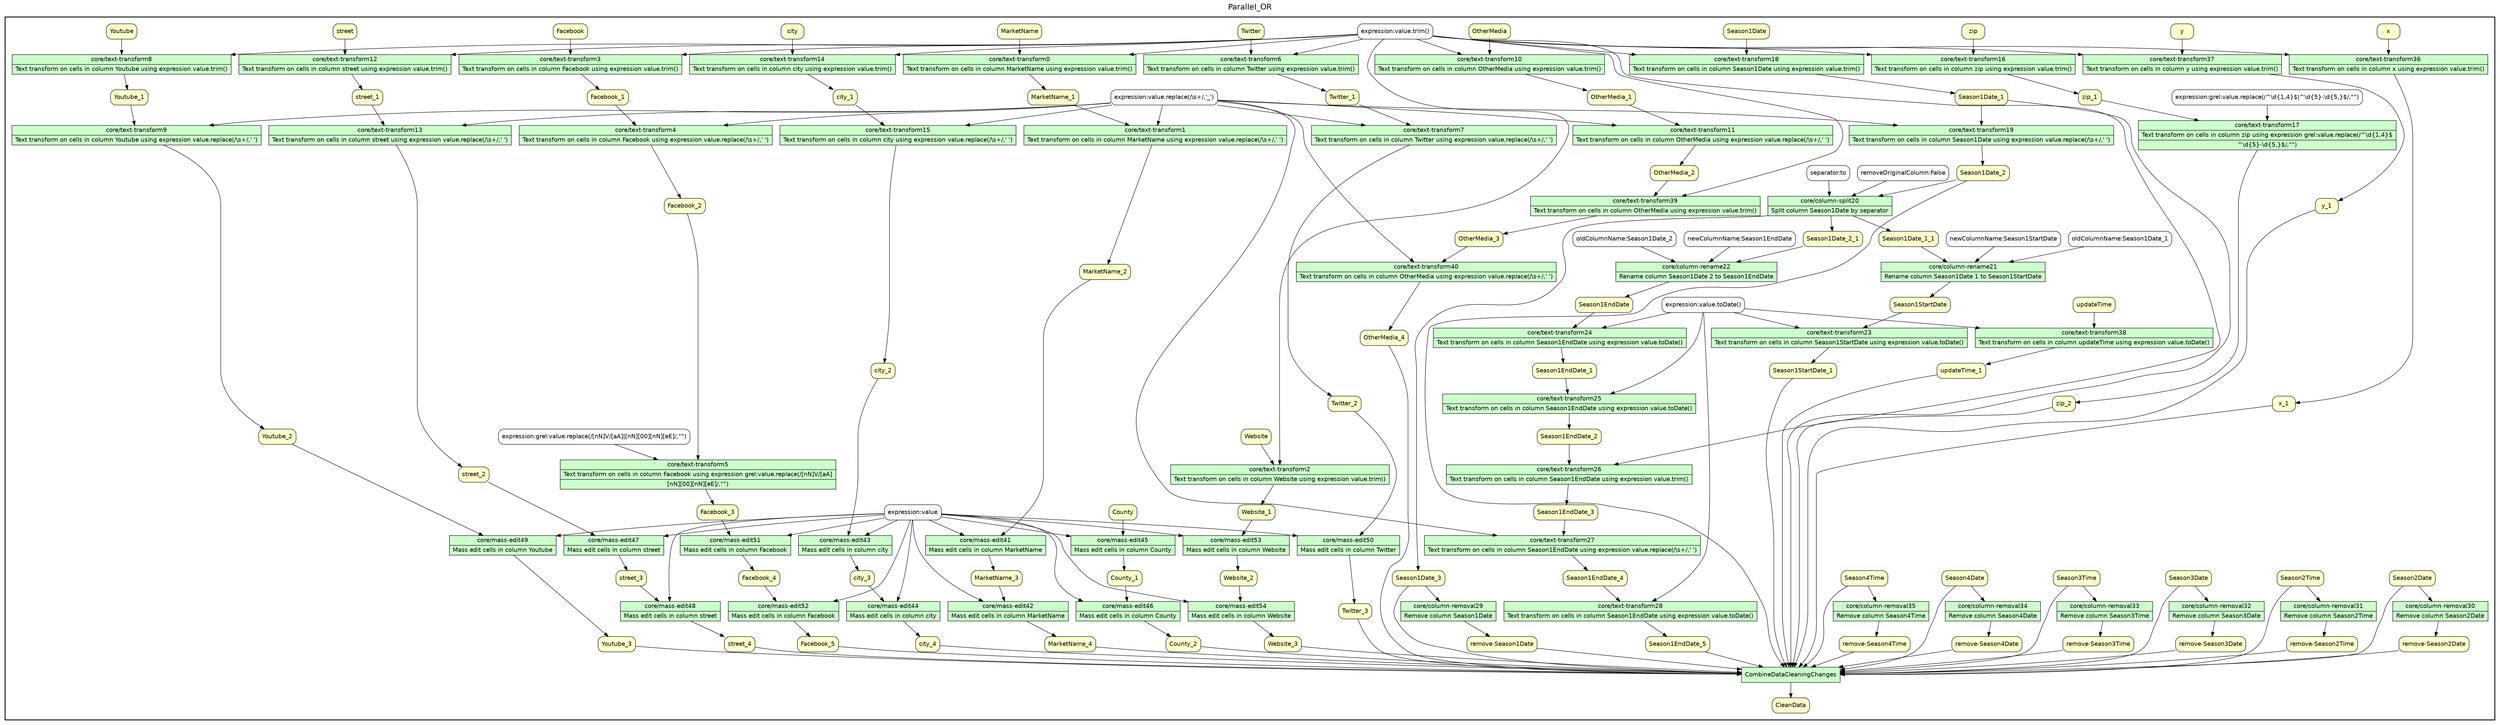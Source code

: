 
/* Start of top-level graph */
digraph Workflow {
rankdir=TB

/* Title for graph */
fontname=Helvetica; fontsize=18; labelloc=t
label=Parallel_OR

/* Start of double cluster for drawing box around nodes in workflow */
subgraph cluster_workflow_box_outer { label=""; color=black; penwidth=2
subgraph cluster_workflow_box_inner { label=""; penwidth=0

/* Style for nodes representing atomic programs in workflow */
node[shape=box style=filled fillcolor="#CCFFCC" peripheries=1 fontname=Helvetica]

/* Nodes representing atomic programs in workflow */
"core/text-transform0" [shape=record rankdir=LR label="{<f0> core/text-transform0 |<f1> Text transform on cells in column MarketName using expression value.trim()}"];
"core/text-transform1" [shape=record rankdir=LR label="{<f0> core/text-transform1 |<f1> Text transform on cells in column MarketName using expression value.replace(/\\s+/,' ')}"];
"core/text-transform2" [shape=record rankdir=LR label="{<f0> core/text-transform2 |<f1> Text transform on cells in column Website using expression value.trim()}"];
"core/text-transform3" [shape=record rankdir=LR label="{<f0> core/text-transform3 |<f1> Text transform on cells in column Facebook using expression value.trim()}"];
"core/text-transform4" [shape=record rankdir=LR label="{<f0> core/text-transform4 |<f1> Text transform on cells in column Facebook using expression value.replace(/\\s+/,' ')}"];
"core/text-transform5" [shape=record rankdir=LR label="{<f0> core/text-transform5 |<f1> Text transform on cells in column Facebook using expression grel\:value.replace(/[nN]V/[aA]|[nN][00][nN][eE]/,\"\")}"];
"core/text-transform6" [shape=record rankdir=LR label="{<f0> core/text-transform6 |<f1> Text transform on cells in column Twitter using expression value.trim()}"];
"core/text-transform7" [shape=record rankdir=LR label="{<f0> core/text-transform7 |<f1> Text transform on cells in column Twitter using expression value.replace(/\\s+/,' ')}"];
"core/text-transform8" [shape=record rankdir=LR label="{<f0> core/text-transform8 |<f1> Text transform on cells in column Youtube using expression value.trim()}"];
"core/text-transform9" [shape=record rankdir=LR label="{<f0> core/text-transform9 |<f1> Text transform on cells in column Youtube using expression value.replace(/\\s+/,' ')}"];
"core/text-transform10" [shape=record rankdir=LR label="{<f0> core/text-transform10 |<f1> Text transform on cells in column OtherMedia using expression value.trim()}"];
"core/text-transform11" [shape=record rankdir=LR label="{<f0> core/text-transform11 |<f1> Text transform on cells in column OtherMedia using expression value.replace(/\\s+/,' ')}"];
"core/text-transform12" [shape=record rankdir=LR label="{<f0> core/text-transform12 |<f1> Text transform on cells in column street using expression value.trim()}"];
"core/text-transform13" [shape=record rankdir=LR label="{<f0> core/text-transform13 |<f1> Text transform on cells in column street using expression value.replace(/\\s+/,' ')}"];
"core/text-transform14" [shape=record rankdir=LR label="{<f0> core/text-transform14 |<f1> Text transform on cells in column city using expression value.trim()}"];
"core/text-transform15" [shape=record rankdir=LR label="{<f0> core/text-transform15 |<f1> Text transform on cells in column city using expression value.replace(/\\s+/,' ')}"];
"core/text-transform16" [shape=record rankdir=LR label="{<f0> core/text-transform16 |<f1> Text transform on cells in column zip using expression value.trim()}"];
"core/text-transform17" [shape=record rankdir=LR label="{<f0> core/text-transform17 |<f1> Text transform on cells in column zip using expression grel\:value.replace(/^\\d\{1,4\}$|^\\d\{5\}-\\d\{5,\}$/,\"\")}"];
"core/text-transform18" [shape=record rankdir=LR label="{<f0> core/text-transform18 |<f1> Text transform on cells in column Season1Date using expression value.trim()}"];
"core/text-transform19" [shape=record rankdir=LR label="{<f0> core/text-transform19 |<f1> Text transform on cells in column Season1Date using expression value.replace(/\\s+/,' ')}"];
"core/column-split20" [shape=record rankdir=LR label="{<f0> core/column-split20 |<f1> Split column Season1Date by separator}"];
"core/column-rename21" [shape=record rankdir=LR label="{<f0> core/column-rename21 |<f1> Rename column Season1Date 1 to Season1StartDate}"];
"core/column-rename22" [shape=record rankdir=LR label="{<f0> core/column-rename22 |<f1> Rename column Season1Date 2 to Season1EndDate}"];
"core/text-transform23" [shape=record rankdir=LR label="{<f0> core/text-transform23 |<f1> Text transform on cells in column Season1StartDate using expression value.toDate()}"];
"core/text-transform24" [shape=record rankdir=LR label="{<f0> core/text-transform24 |<f1> Text transform on cells in column Season1EndDate using expression value.toDate()}"];
"core/text-transform25" [shape=record rankdir=LR label="{<f0> core/text-transform25 |<f1> Text transform on cells in column Season1EndDate using expression value.toDate()}"];
"core/text-transform26" [shape=record rankdir=LR label="{<f0> core/text-transform26 |<f1> Text transform on cells in column Season1EndDate using expression value.trim()}"];
"core/text-transform27" [shape=record rankdir=LR label="{<f0> core/text-transform27 |<f1> Text transform on cells in column Season1EndDate using expression value.replace(/\\s+/,' ')}"];
"core/text-transform28" [shape=record rankdir=LR label="{<f0> core/text-transform28 |<f1> Text transform on cells in column Season1EndDate using expression value.toDate()}"];
"core/column-removal29" [shape=record rankdir=LR label="{<f0> core/column-removal29 |<f1> Remove column Season1Date}"];
"core/column-removal30" [shape=record rankdir=LR label="{<f0> core/column-removal30 |<f1> Remove column Season2Date}"];
"core/column-removal31" [shape=record rankdir=LR label="{<f0> core/column-removal31 |<f1> Remove column Season2Time}"];
"core/column-removal32" [shape=record rankdir=LR label="{<f0> core/column-removal32 |<f1> Remove column Season3Date}"];
"core/column-removal33" [shape=record rankdir=LR label="{<f0> core/column-removal33 |<f1> Remove column Season3Time}"];
"core/column-removal34" [shape=record rankdir=LR label="{<f0> core/column-removal34 |<f1> Remove column Season4Date}"];
"core/column-removal35" [shape=record rankdir=LR label="{<f0> core/column-removal35 |<f1> Remove column Season4Time}"];
"core/text-transform36" [shape=record rankdir=LR label="{<f0> core/text-transform36 |<f1> Text transform on cells in column x using expression value.trim()}"];
"core/text-transform37" [shape=record rankdir=LR label="{<f0> core/text-transform37 |<f1> Text transform on cells in column y using expression value.trim()}"];
"core/text-transform38" [shape=record rankdir=LR label="{<f0> core/text-transform38 |<f1> Text transform on cells in column updateTime using expression value.toDate()}"];
"core/text-transform39" [shape=record rankdir=LR label="{<f0> core/text-transform39 |<f1> Text transform on cells in column OtherMedia using expression value.trim()}"];
"core/text-transform40" [shape=record rankdir=LR label="{<f0> core/text-transform40 |<f1> Text transform on cells in column OtherMedia using expression value.replace(/\\s+/,' ')}"];
"core/mass-edit41" [shape=record rankdir=LR label="{<f0> core/mass-edit41 |<f1> Mass edit cells in column MarketName}"];
"core/mass-edit42" [shape=record rankdir=LR label="{<f0> core/mass-edit42 |<f1> Mass edit cells in column MarketName}"];
"core/mass-edit43" [shape=record rankdir=LR label="{<f0> core/mass-edit43 |<f1> Mass edit cells in column city}"];
"core/mass-edit44" [shape=record rankdir=LR label="{<f0> core/mass-edit44 |<f1> Mass edit cells in column city}"];
"core/mass-edit45" [shape=record rankdir=LR label="{<f0> core/mass-edit45 |<f1> Mass edit cells in column County}"];
"core/mass-edit46" [shape=record rankdir=LR label="{<f0> core/mass-edit46 |<f1> Mass edit cells in column County}"];
"core/mass-edit47" [shape=record rankdir=LR label="{<f0> core/mass-edit47 |<f1> Mass edit cells in column street}"];
"core/mass-edit48" [shape=record rankdir=LR label="{<f0> core/mass-edit48 |<f1> Mass edit cells in column street}"];
"core/mass-edit49" [shape=record rankdir=LR label="{<f0> core/mass-edit49 |<f1> Mass edit cells in column Youtube}"];
"core/mass-edit50" [shape=record rankdir=LR label="{<f0> core/mass-edit50 |<f1> Mass edit cells in column Twitter}"];
"core/mass-edit51" [shape=record rankdir=LR label="{<f0> core/mass-edit51 |<f1> Mass edit cells in column Facebook}"];
"core/mass-edit52" [shape=record rankdir=LR label="{<f0> core/mass-edit52 |<f1> Mass edit cells in column Facebook}"];
"core/mass-edit53" [shape=record rankdir=LR label="{<f0> core/mass-edit53 |<f1> Mass edit cells in column Website}"];
"core/mass-edit54" [shape=record rankdir=LR label="{<f0> core/mass-edit54 |<f1> Mass edit cells in column Website}"];
CombineDataCleaningChanges

/* Style for nodes representing non-parameter data channels in workflow */
node[shape=box style="rounded,filled" fillcolor="#FFFFCC" peripheries=1 fontname=Helvetica]

/* Nodes for non-parameter data channels in workflow */
CleanData
MarketName
MarketName_1
Website
Facebook
Facebook_1
Facebook_2
Twitter
Twitter_1
Youtube
Youtube_1
OtherMedia
OtherMedia_1
street
street_1
city
city_1
zip
zip_1
Season1Date
Season1Date_1
Season1Date_2
Season1Date_1_1
Season1Date_2_1
Season1StartDate
Season1EndDate
Season1EndDate_1
Season1EndDate_2
Season1EndDate_3
Season1EndDate_4
Season1Date_3
Season2Date
Season2Time
Season3Date
Season3Time
Season4Date
Season4Time
x
y
updateTime
OtherMedia_2
OtherMedia_3
MarketName_2
MarketName_3
city_2
city_3
County
County_1
street_2
street_3
Youtube_2
Twitter_2
Facebook_3
Facebook_4
Website_1
Website_2
MarketName_4
Website_3
Facebook_5
Twitter_3
Youtube_3
OtherMedia_4
street_4
city_4
zip_2
Season1StartDate_1
Season1EndDate_5
"remove-Season1Date"
"remove-Season2Date"
"remove-Season2Time"
"remove-Season3Date"
"remove-Season3Time"
"remove-Season4Date"
"remove-Season4Time"
x_1
y_1
updateTime_1
County_2

/* Style for nodes representing parameter channels in workflow */
node[shape=box style="rounded,filled" fillcolor="#FCFCFC" peripheries=1 fontname=Helvetica]

/* Nodes representing parameter channels in workflow */
"expression:value.trim()"
"expression:value.replace(/\\s+/,'_')"
"expression:grel:value.replace(/[nN]V/[aA]|[nN][00][nN][eE]/,\"\")"
"expression:grel:value.replace(/^\\d{1,4}$|^\\d{5}-\\d{5,}$/,\"\")"
"removeOriginalColumn:False"
"separator:to"
"oldColumnName:Season1Date_1"
"newColumnName:Season1StartDate"
"oldColumnName:Season1Date_2"
"newColumnName:Season1EndDate"
"expression:value.toDate()"
"expression:value"

/* Edges representing connections between programs and channels */
"core/text-transform0" -> MarketName_1
"expression:value.trim()" -> "core/text-transform0"
MarketName -> "core/text-transform0"
"core/text-transform1" -> MarketName_2
"expression:value.replace(/\\s+/,'_')" -> "core/text-transform1"
MarketName_1 -> "core/text-transform1"
"core/text-transform2" -> Website_1
"expression:value.trim()" -> "core/text-transform2"
Website -> "core/text-transform2"
"core/text-transform3" -> Facebook_1
"expression:value.trim()" -> "core/text-transform3"
Facebook -> "core/text-transform3"
"core/text-transform4" -> Facebook_2
"expression:value.replace(/\\s+/,'_')" -> "core/text-transform4"
Facebook_1 -> "core/text-transform4"
"core/text-transform5" -> Facebook_3
"expression:grel:value.replace(/[nN]V/[aA]|[nN][00][nN][eE]/,\"\")" -> "core/text-transform5"
Facebook_2 -> "core/text-transform5"
"core/text-transform6" -> Twitter_1
"expression:value.trim()" -> "core/text-transform6"
Twitter -> "core/text-transform6"
"core/text-transform7" -> Twitter_2
"expression:value.replace(/\\s+/,'_')" -> "core/text-transform7"
Twitter_1 -> "core/text-transform7"
"core/text-transform8" -> Youtube_1
"expression:value.trim()" -> "core/text-transform8"
Youtube -> "core/text-transform8"
"core/text-transform9" -> Youtube_2
"expression:value.replace(/\\s+/,'_')" -> "core/text-transform9"
Youtube_1 -> "core/text-transform9"
"core/text-transform10" -> OtherMedia_1
"expression:value.trim()" -> "core/text-transform10"
OtherMedia -> "core/text-transform10"
"core/text-transform11" -> OtherMedia_2
"expression:value.replace(/\\s+/,'_')" -> "core/text-transform11"
OtherMedia_1 -> "core/text-transform11"
"core/text-transform12" -> street_1
"expression:value.trim()" -> "core/text-transform12"
street -> "core/text-transform12"
"core/text-transform13" -> street_2
"expression:value.replace(/\\s+/,'_')" -> "core/text-transform13"
street_1 -> "core/text-transform13"
"core/text-transform14" -> city_1
"expression:value.trim()" -> "core/text-transform14"
city -> "core/text-transform14"
"core/text-transform15" -> city_2
"expression:value.replace(/\\s+/,'_')" -> "core/text-transform15"
city_1 -> "core/text-transform15"
"core/text-transform16" -> zip_1
"expression:value.trim()" -> "core/text-transform16"
zip -> "core/text-transform16"
"core/text-transform17" -> zip_2
"expression:grel:value.replace(/^\\d{1,4}$|^\\d{5}-\\d{5,}$/,\"\")" -> "core/text-transform17"
zip_1 -> "core/text-transform17"
"core/text-transform18" -> Season1Date_1
"expression:value.trim()" -> "core/text-transform18"
Season1Date -> "core/text-transform18"
"core/text-transform19" -> Season1Date_2
"expression:value.replace(/\\s+/,'_')" -> "core/text-transform19"
Season1Date_1 -> "core/text-transform19"
"core/column-split20" -> Season1Date_3
"core/column-split20" -> Season1Date_1_1
"core/column-split20" -> Season1Date_2_1
"removeOriginalColumn:False" -> "core/column-split20"
"separator:to" -> "core/column-split20"
Season1Date_2 -> "core/column-split20"
"core/column-rename21" -> Season1StartDate
"oldColumnName:Season1Date_1" -> "core/column-rename21"
"newColumnName:Season1StartDate" -> "core/column-rename21"
Season1Date_1_1 -> "core/column-rename21"
"core/column-rename22" -> Season1EndDate
"oldColumnName:Season1Date_2" -> "core/column-rename22"
"newColumnName:Season1EndDate" -> "core/column-rename22"
Season1Date_2_1 -> "core/column-rename22"
"core/text-transform23" -> Season1StartDate_1
"expression:value.toDate()" -> "core/text-transform23"
Season1StartDate -> "core/text-transform23"
"core/text-transform24" -> Season1EndDate_1
"expression:value.toDate()" -> "core/text-transform24"
Season1EndDate -> "core/text-transform24"
"core/text-transform25" -> Season1EndDate_2
"expression:value.toDate()" -> "core/text-transform25"
Season1EndDate_1 -> "core/text-transform25"
"core/text-transform26" -> Season1EndDate_3
"expression:value.trim()" -> "core/text-transform26"
Season1EndDate_2 -> "core/text-transform26"
"core/text-transform27" -> Season1EndDate_4
"expression:value.replace(/\\s+/,'_')" -> "core/text-transform27"
Season1EndDate_3 -> "core/text-transform27"
"core/text-transform28" -> Season1EndDate_5
"expression:value.toDate()" -> "core/text-transform28"
Season1EndDate_4 -> "core/text-transform28"
"core/column-removal29" -> "remove-Season1Date"
Season1Date_3 -> "core/column-removal29"
"core/column-removal30" -> "remove-Season2Date"
Season2Date -> "core/column-removal30"
"core/column-removal31" -> "remove-Season2Time"
Season2Time -> "core/column-removal31"
"core/column-removal32" -> "remove-Season3Date"
Season3Date -> "core/column-removal32"
"core/column-removal33" -> "remove-Season3Time"
Season3Time -> "core/column-removal33"
"core/column-removal34" -> "remove-Season4Date"
Season4Date -> "core/column-removal34"
"core/column-removal35" -> "remove-Season4Time"
Season4Time -> "core/column-removal35"
"core/text-transform36" -> x_1
"expression:value.trim()" -> "core/text-transform36"
x -> "core/text-transform36"
"core/text-transform37" -> y_1
"expression:value.trim()" -> "core/text-transform37"
y -> "core/text-transform37"
"core/text-transform38" -> updateTime_1
"expression:value.toDate()" -> "core/text-transform38"
updateTime -> "core/text-transform38"
"core/text-transform39" -> OtherMedia_3
"expression:value.trim()" -> "core/text-transform39"
OtherMedia_2 -> "core/text-transform39"
"core/text-transform40" -> OtherMedia_4
"expression:value.replace(/\\s+/,'_')" -> "core/text-transform40"
OtherMedia_3 -> "core/text-transform40"
"core/mass-edit41" -> MarketName_3
"expression:value" -> "core/mass-edit41"
MarketName_2 -> "core/mass-edit41"
"core/mass-edit42" -> MarketName_4
"expression:value" -> "core/mass-edit42"
MarketName_3 -> "core/mass-edit42"
"core/mass-edit43" -> city_3
"expression:value" -> "core/mass-edit43"
city_2 -> "core/mass-edit43"
"core/mass-edit44" -> city_4
"expression:value" -> "core/mass-edit44"
city_3 -> "core/mass-edit44"
"core/mass-edit45" -> County_1
"expression:value" -> "core/mass-edit45"
County -> "core/mass-edit45"
"core/mass-edit46" -> County_2
"expression:value" -> "core/mass-edit46"
County_1 -> "core/mass-edit46"
"core/mass-edit47" -> street_3
"expression:value" -> "core/mass-edit47"
street_2 -> "core/mass-edit47"
"core/mass-edit48" -> street_4
"expression:value" -> "core/mass-edit48"
street_3 -> "core/mass-edit48"
"core/mass-edit49" -> Youtube_3
"expression:value" -> "core/mass-edit49"
Youtube_2 -> "core/mass-edit49"
"core/mass-edit50" -> Twitter_3
"expression:value" -> "core/mass-edit50"
Twitter_2 -> "core/mass-edit50"
"core/mass-edit51" -> Facebook_4
"expression:value" -> "core/mass-edit51"
Facebook_3 -> "core/mass-edit51"
"core/mass-edit52" -> Facebook_5
"expression:value" -> "core/mass-edit52"
Facebook_4 -> "core/mass-edit52"
"core/mass-edit53" -> Website_2
"expression:value" -> "core/mass-edit53"
Website_1 -> "core/mass-edit53"
"core/mass-edit54" -> Website_3
"expression:value" -> "core/mass-edit54"
Website_2 -> "core/mass-edit54"
CombineDataCleaningChanges -> CleanData
MarketName_4 -> CombineDataCleaningChanges
Website_3 -> CombineDataCleaningChanges
Facebook_5 -> CombineDataCleaningChanges
Twitter_3 -> CombineDataCleaningChanges
Youtube_3 -> CombineDataCleaningChanges
OtherMedia_4 -> CombineDataCleaningChanges
street_4 -> CombineDataCleaningChanges
city_4 -> CombineDataCleaningChanges
zip_2 -> CombineDataCleaningChanges
Season1Date_3 -> CombineDataCleaningChanges
Season1Date_1 -> CombineDataCleaningChanges
Season1StartDate_1 -> CombineDataCleaningChanges
Season1Date_2 -> CombineDataCleaningChanges
Season1EndDate_5 -> CombineDataCleaningChanges
"remove-Season1Date" -> CombineDataCleaningChanges
Season2Date -> CombineDataCleaningChanges
"remove-Season2Date" -> CombineDataCleaningChanges
Season2Time -> CombineDataCleaningChanges
"remove-Season2Time" -> CombineDataCleaningChanges
Season3Date -> CombineDataCleaningChanges
"remove-Season3Date" -> CombineDataCleaningChanges
Season3Time -> CombineDataCleaningChanges
"remove-Season3Time" -> CombineDataCleaningChanges
Season4Date -> CombineDataCleaningChanges
"remove-Season4Date" -> CombineDataCleaningChanges
Season4Time -> CombineDataCleaningChanges
"remove-Season4Time" -> CombineDataCleaningChanges
x_1 -> CombineDataCleaningChanges
y_1 -> CombineDataCleaningChanges
updateTime_1 -> CombineDataCleaningChanges
County_2 -> CombineDataCleaningChanges

/* End of double cluster for drawing box around nodes in workflow */
}}

/* End of top-level graph */
}
